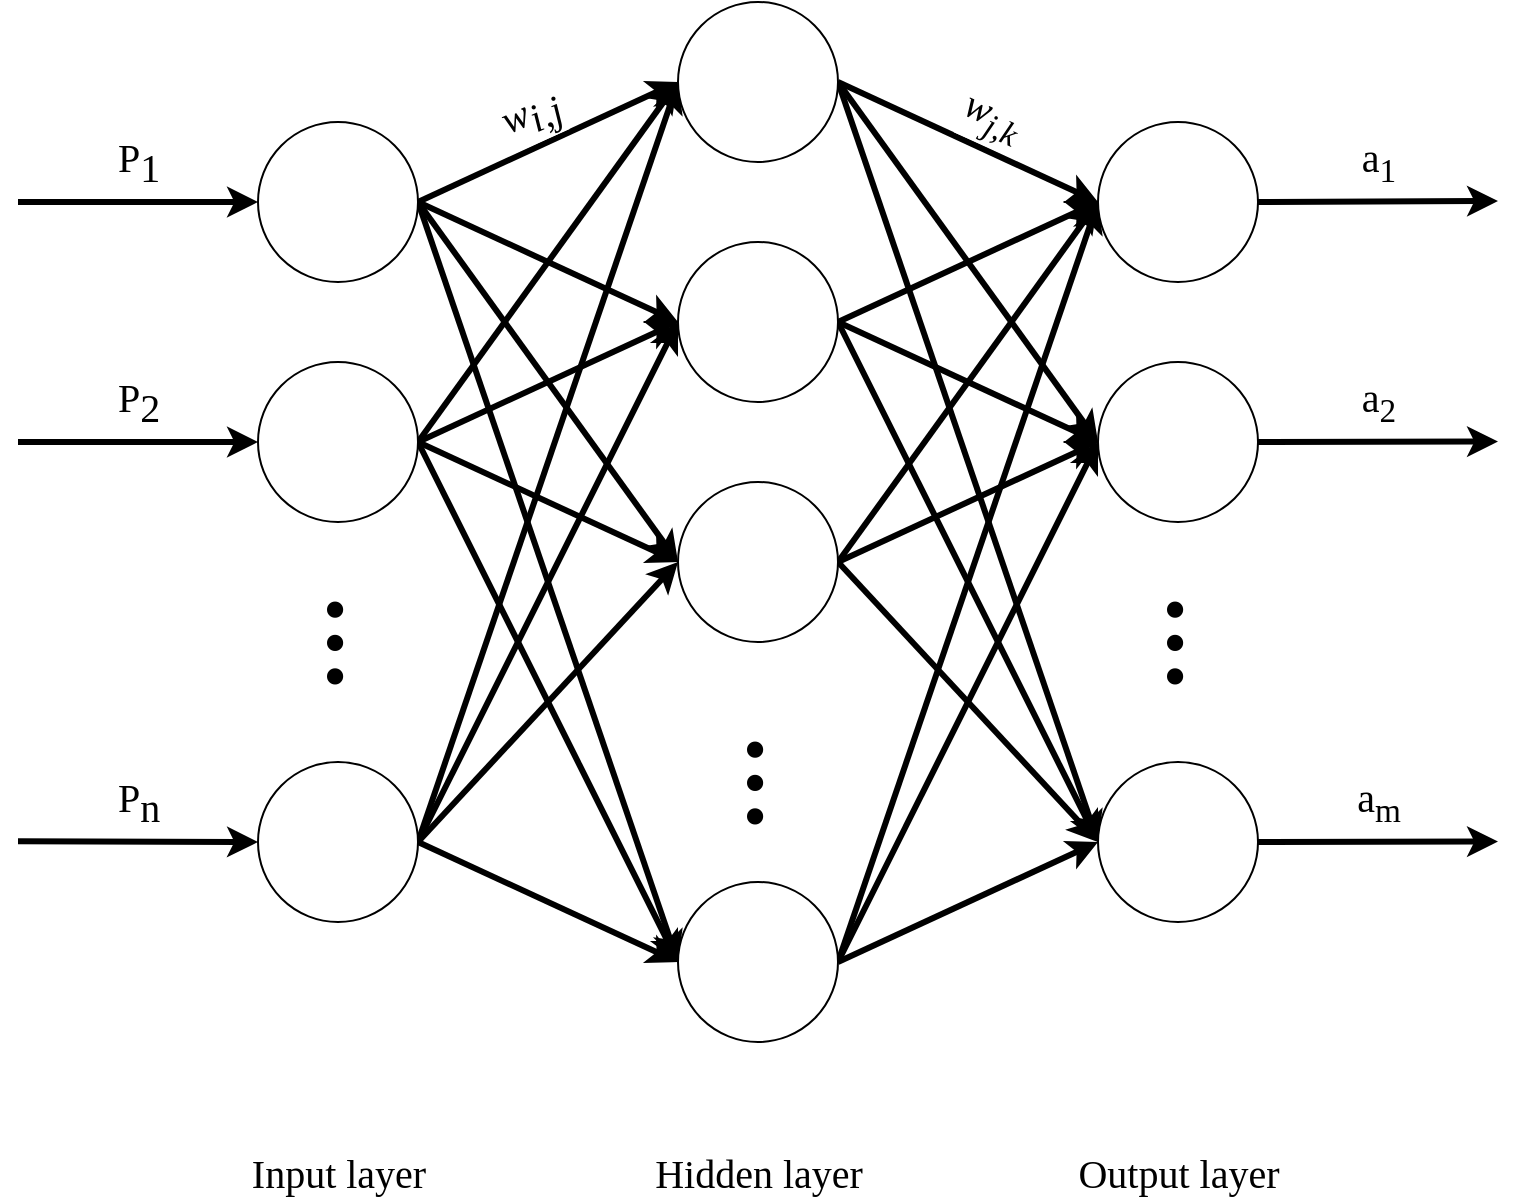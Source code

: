 <mxfile version="19.0.2" type="device"><diagram id="wsyeDkHLohLAfF5xMTwM" name="第 1 页"><mxGraphModel dx="1870" dy="951" grid="1" gridSize="10" guides="1" tooltips="1" connect="1" arrows="1" fold="1" page="1" pageScale="1" pageWidth="827" pageHeight="1169" math="0" shadow="0"><root><mxCell id="0"/><mxCell id="1" parent="0"/><mxCell id="imW-P9mLg0p-1-NLPBD5-20" style="rounded=0;orthogonalLoop=1;jettySize=auto;html=1;fontFamily=Times New Roman;fontSize=50;strokeWidth=3;exitX=1;exitY=0.5;exitDx=0;exitDy=0;entryX=0;entryY=0.5;entryDx=0;entryDy=0;" edge="1" parent="1" source="imW-P9mLg0p-1-NLPBD5-1" target="imW-P9mLg0p-1-NLPBD5-12"><mxGeometry relative="1" as="geometry"/></mxCell><mxCell id="imW-P9mLg0p-1-NLPBD5-44" value="&lt;i style=&quot;font-size: 20px;&quot;&gt;w&lt;sub style=&quot;font-size: 20px;&quot;&gt;i,j&lt;/sub&gt;&lt;/i&gt;" style="edgeLabel;html=1;align=center;verticalAlign=middle;resizable=0;points=[];fontSize=20;fontFamily=Times New Roman;rotation=336;" vertex="1" connectable="0" parent="imW-P9mLg0p-1-NLPBD5-20"><mxGeometry x="-0.353" y="2" relative="1" as="geometry"><mxPoint x="14" y="-23" as="offset"/></mxGeometry></mxCell><mxCell id="imW-P9mLg0p-1-NLPBD5-21" style="edgeStyle=none;rounded=0;orthogonalLoop=1;jettySize=auto;html=1;entryX=0;entryY=0.5;entryDx=0;entryDy=0;fontFamily=Times New Roman;fontSize=50;strokeWidth=3;exitX=1;exitY=0.5;exitDx=0;exitDy=0;" edge="1" parent="1" source="imW-P9mLg0p-1-NLPBD5-1" target="imW-P9mLg0p-1-NLPBD5-11"><mxGeometry relative="1" as="geometry"/></mxCell><mxCell id="imW-P9mLg0p-1-NLPBD5-22" style="edgeStyle=none;rounded=0;orthogonalLoop=1;jettySize=auto;html=1;exitX=1;exitY=0.5;exitDx=0;exitDy=0;entryX=0;entryY=0.5;entryDx=0;entryDy=0;fontFamily=Times New Roman;fontSize=50;strokeWidth=3;" edge="1" parent="1" source="imW-P9mLg0p-1-NLPBD5-1" target="imW-P9mLg0p-1-NLPBD5-13"><mxGeometry relative="1" as="geometry"/></mxCell><mxCell id="imW-P9mLg0p-1-NLPBD5-23" style="edgeStyle=none;rounded=0;orthogonalLoop=1;jettySize=auto;html=1;exitX=1;exitY=0.5;exitDx=0;exitDy=0;entryX=0;entryY=0.5;entryDx=0;entryDy=0;fontFamily=Times New Roman;fontSize=50;strokeWidth=3;" edge="1" parent="1" source="imW-P9mLg0p-1-NLPBD5-1" target="imW-P9mLg0p-1-NLPBD5-14"><mxGeometry relative="1" as="geometry"/></mxCell><mxCell id="imW-P9mLg0p-1-NLPBD5-1" value="" style="ellipse;whiteSpace=wrap;html=1;aspect=fixed;" vertex="1" parent="1"><mxGeometry x="120" y="200" width="80" height="80" as="geometry"/></mxCell><mxCell id="imW-P9mLg0p-1-NLPBD5-27" style="edgeStyle=none;rounded=0;orthogonalLoop=1;jettySize=auto;html=1;exitX=1;exitY=0.5;exitDx=0;exitDy=0;entryX=0;entryY=0.5;entryDx=0;entryDy=0;fontFamily=Times New Roman;fontSize=50;strokeWidth=3;" edge="1" parent="1" source="imW-P9mLg0p-1-NLPBD5-2" target="imW-P9mLg0p-1-NLPBD5-12"><mxGeometry relative="1" as="geometry"/></mxCell><mxCell id="imW-P9mLg0p-1-NLPBD5-28" style="edgeStyle=none;rounded=0;orthogonalLoop=1;jettySize=auto;html=1;exitX=1;exitY=0.5;exitDx=0;exitDy=0;entryX=0;entryY=0.5;entryDx=0;entryDy=0;fontFamily=Times New Roman;fontSize=50;strokeWidth=3;" edge="1" parent="1" source="imW-P9mLg0p-1-NLPBD5-2" target="imW-P9mLg0p-1-NLPBD5-11"><mxGeometry relative="1" as="geometry"/></mxCell><mxCell id="imW-P9mLg0p-1-NLPBD5-29" style="edgeStyle=none;rounded=0;orthogonalLoop=1;jettySize=auto;html=1;exitX=1;exitY=0.5;exitDx=0;exitDy=0;entryX=0;entryY=0.5;entryDx=0;entryDy=0;fontFamily=Times New Roman;fontSize=50;strokeWidth=3;" edge="1" parent="1" source="imW-P9mLg0p-1-NLPBD5-2" target="imW-P9mLg0p-1-NLPBD5-13"><mxGeometry relative="1" as="geometry"/></mxCell><mxCell id="imW-P9mLg0p-1-NLPBD5-30" style="edgeStyle=none;rounded=0;orthogonalLoop=1;jettySize=auto;html=1;exitX=1;exitY=0.5;exitDx=0;exitDy=0;entryX=0;entryY=0.5;entryDx=0;entryDy=0;fontFamily=Times New Roman;fontSize=50;strokeWidth=3;" edge="1" parent="1" source="imW-P9mLg0p-1-NLPBD5-2" target="imW-P9mLg0p-1-NLPBD5-14"><mxGeometry relative="1" as="geometry"/></mxCell><mxCell id="imW-P9mLg0p-1-NLPBD5-2" value="" style="ellipse;whiteSpace=wrap;html=1;aspect=fixed;" vertex="1" parent="1"><mxGeometry x="120" y="320" width="80" height="80" as="geometry"/></mxCell><mxCell id="imW-P9mLg0p-1-NLPBD5-31" style="edgeStyle=none;rounded=0;orthogonalLoop=1;jettySize=auto;html=1;exitX=1;exitY=0.5;exitDx=0;exitDy=0;entryX=0;entryY=0.5;entryDx=0;entryDy=0;fontFamily=Times New Roman;fontSize=50;strokeWidth=3;" edge="1" parent="1" source="imW-P9mLg0p-1-NLPBD5-3" target="imW-P9mLg0p-1-NLPBD5-14"><mxGeometry relative="1" as="geometry"/></mxCell><mxCell id="imW-P9mLg0p-1-NLPBD5-32" style="edgeStyle=none;rounded=0;orthogonalLoop=1;jettySize=auto;html=1;exitX=1;exitY=0.5;exitDx=0;exitDy=0;entryX=0;entryY=0.5;entryDx=0;entryDy=0;fontFamily=Times New Roman;fontSize=50;strokeWidth=3;" edge="1" parent="1" source="imW-P9mLg0p-1-NLPBD5-3" target="imW-P9mLg0p-1-NLPBD5-13"><mxGeometry relative="1" as="geometry"/></mxCell><mxCell id="imW-P9mLg0p-1-NLPBD5-33" style="edgeStyle=none;rounded=0;orthogonalLoop=1;jettySize=auto;html=1;exitX=1;exitY=0.5;exitDx=0;exitDy=0;entryX=0;entryY=0.5;entryDx=0;entryDy=0;fontFamily=Times New Roman;fontSize=50;strokeWidth=3;" edge="1" parent="1" source="imW-P9mLg0p-1-NLPBD5-3" target="imW-P9mLg0p-1-NLPBD5-11"><mxGeometry relative="1" as="geometry"/></mxCell><mxCell id="imW-P9mLg0p-1-NLPBD5-34" style="edgeStyle=none;rounded=0;orthogonalLoop=1;jettySize=auto;html=1;exitX=1;exitY=0.5;exitDx=0;exitDy=0;entryX=0;entryY=0.5;entryDx=0;entryDy=0;fontFamily=Times New Roman;fontSize=50;strokeWidth=3;" edge="1" parent="1" source="imW-P9mLg0p-1-NLPBD5-3" target="imW-P9mLg0p-1-NLPBD5-12"><mxGeometry relative="1" as="geometry"/></mxCell><mxCell id="imW-P9mLg0p-1-NLPBD5-3" value="" style="ellipse;whiteSpace=wrap;html=1;aspect=fixed;" vertex="1" parent="1"><mxGeometry x="120" y="520" width="80" height="80" as="geometry"/></mxCell><mxCell id="imW-P9mLg0p-1-NLPBD5-4" value="" style="endArrow=classic;html=1;rounded=0;entryX=0;entryY=0.5;entryDx=0;entryDy=0;strokeWidth=3;" edge="1" parent="1" target="imW-P9mLg0p-1-NLPBD5-1"><mxGeometry width="50" height="50" relative="1" as="geometry"><mxPoint y="240" as="sourcePoint"/><mxPoint x="440" y="340" as="targetPoint"/></mxGeometry></mxCell><mxCell id="imW-P9mLg0p-1-NLPBD5-5" value="P&lt;sub style=&quot;font-size: 20px;&quot;&gt;1&lt;/sub&gt;" style="edgeLabel;html=1;align=center;verticalAlign=middle;resizable=0;points=[];fontSize=20;fontFamily=Times New Roman;" vertex="1" connectable="0" parent="imW-P9mLg0p-1-NLPBD5-4"><mxGeometry x="-0.519" y="2" relative="1" as="geometry"><mxPoint x="31" y="-18" as="offset"/></mxGeometry></mxCell><mxCell id="imW-P9mLg0p-1-NLPBD5-6" value="" style="endArrow=classic;html=1;rounded=0;entryX=0;entryY=0.5;entryDx=0;entryDy=0;strokeWidth=3;" edge="1" parent="1" target="imW-P9mLg0p-1-NLPBD5-2"><mxGeometry width="50" height="50" relative="1" as="geometry"><mxPoint y="360" as="sourcePoint"/><mxPoint x="110.0" y="359.58" as="targetPoint"/></mxGeometry></mxCell><mxCell id="imW-P9mLg0p-1-NLPBD5-7" value="P&lt;sub style=&quot;font-size: 20px;&quot;&gt;2&lt;/sub&gt;" style="edgeLabel;html=1;align=center;verticalAlign=middle;resizable=0;points=[];fontSize=20;fontFamily=Times New Roman;" vertex="1" connectable="0" parent="imW-P9mLg0p-1-NLPBD5-6"><mxGeometry x="-0.519" y="2" relative="1" as="geometry"><mxPoint x="31" y="-18" as="offset"/></mxGeometry></mxCell><mxCell id="imW-P9mLg0p-1-NLPBD5-8" value="&lt;b style=&quot;font-size: 50px;&quot;&gt;···&lt;/b&gt;" style="text;html=1;align=center;verticalAlign=middle;resizable=0;points=[];autosize=1;strokeColor=none;fillColor=none;fontSize=20;fontFamily=Times New Roman;rotation=90;" vertex="1" parent="1"><mxGeometry x="125" y="440" width="70" height="40" as="geometry"/></mxCell><mxCell id="imW-P9mLg0p-1-NLPBD5-9" value="" style="endArrow=classic;html=1;rounded=0;strokeWidth=3;entryX=0;entryY=0.5;entryDx=0;entryDy=0;" edge="1" parent="1" target="imW-P9mLg0p-1-NLPBD5-3"><mxGeometry width="50" height="50" relative="1" as="geometry"><mxPoint y="559.58" as="sourcePoint"/><mxPoint x="110" y="580" as="targetPoint"/></mxGeometry></mxCell><mxCell id="imW-P9mLg0p-1-NLPBD5-10" value="P&lt;sub style=&quot;font-size: 20px;&quot;&gt;n&lt;/sub&gt;" style="edgeLabel;html=1;align=center;verticalAlign=middle;resizable=0;points=[];fontSize=20;fontFamily=Times New Roman;" vertex="1" connectable="0" parent="imW-P9mLg0p-1-NLPBD5-9"><mxGeometry x="-0.519" y="2" relative="1" as="geometry"><mxPoint x="31" y="-18" as="offset"/></mxGeometry></mxCell><mxCell id="imW-P9mLg0p-1-NLPBD5-35" style="edgeStyle=none;rounded=0;orthogonalLoop=1;jettySize=auto;html=1;exitX=1;exitY=0.5;exitDx=0;exitDy=0;entryX=0;entryY=0.5;entryDx=0;entryDy=0;fontFamily=Times New Roman;fontSize=50;strokeWidth=3;" edge="1" parent="1" source="imW-P9mLg0p-1-NLPBD5-11" target="imW-P9mLg0p-1-NLPBD5-16"><mxGeometry relative="1" as="geometry"/></mxCell><mxCell id="imW-P9mLg0p-1-NLPBD5-36" style="edgeStyle=none;rounded=0;orthogonalLoop=1;jettySize=auto;html=1;exitX=1;exitY=0.5;exitDx=0;exitDy=0;entryX=0;entryY=0.5;entryDx=0;entryDy=0;fontFamily=Times New Roman;fontSize=50;strokeWidth=3;" edge="1" parent="1" source="imW-P9mLg0p-1-NLPBD5-11" target="imW-P9mLg0p-1-NLPBD5-17"><mxGeometry relative="1" as="geometry"/></mxCell><mxCell id="imW-P9mLg0p-1-NLPBD5-37" style="edgeStyle=none;rounded=0;orthogonalLoop=1;jettySize=auto;html=1;exitX=1;exitY=0.5;exitDx=0;exitDy=0;entryX=0;entryY=0.5;entryDx=0;entryDy=0;fontFamily=Times New Roman;fontSize=50;strokeWidth=3;" edge="1" parent="1" source="imW-P9mLg0p-1-NLPBD5-11" target="imW-P9mLg0p-1-NLPBD5-18"><mxGeometry relative="1" as="geometry"/></mxCell><mxCell id="imW-P9mLg0p-1-NLPBD5-11" value="" style="ellipse;whiteSpace=wrap;html=1;aspect=fixed;" vertex="1" parent="1"><mxGeometry x="330" y="260" width="80" height="80" as="geometry"/></mxCell><mxCell id="imW-P9mLg0p-1-NLPBD5-24" style="edgeStyle=none;rounded=0;orthogonalLoop=1;jettySize=auto;html=1;exitX=1;exitY=0.5;exitDx=0;exitDy=0;entryX=0;entryY=0.5;entryDx=0;entryDy=0;fontFamily=Times New Roman;fontSize=50;strokeWidth=3;" edge="1" parent="1" source="imW-P9mLg0p-1-NLPBD5-12" target="imW-P9mLg0p-1-NLPBD5-16"><mxGeometry relative="1" as="geometry"/></mxCell><mxCell id="imW-P9mLg0p-1-NLPBD5-45" value="&lt;i&gt;w&lt;sub&gt;j,k&lt;/sub&gt;&lt;/i&gt;" style="edgeLabel;html=1;align=center;verticalAlign=middle;resizable=0;points=[];fontSize=20;fontFamily=Times New Roman;rotation=24;" vertex="1" connectable="0" parent="imW-P9mLg0p-1-NLPBD5-24"><mxGeometry x="-0.287" y="-2" relative="1" as="geometry"><mxPoint x="31" y="-7" as="offset"/></mxGeometry></mxCell><mxCell id="imW-P9mLg0p-1-NLPBD5-25" style="edgeStyle=none;rounded=0;orthogonalLoop=1;jettySize=auto;html=1;exitX=1;exitY=0.5;exitDx=0;exitDy=0;entryX=0;entryY=0.5;entryDx=0;entryDy=0;fontFamily=Times New Roman;fontSize=50;strokeWidth=3;" edge="1" parent="1" source="imW-P9mLg0p-1-NLPBD5-12" target="imW-P9mLg0p-1-NLPBD5-17"><mxGeometry relative="1" as="geometry"/></mxCell><mxCell id="imW-P9mLg0p-1-NLPBD5-26" style="edgeStyle=none;rounded=0;orthogonalLoop=1;jettySize=auto;html=1;exitX=1;exitY=0.5;exitDx=0;exitDy=0;entryX=0;entryY=0.5;entryDx=0;entryDy=0;fontFamily=Times New Roman;fontSize=50;strokeWidth=3;" edge="1" parent="1" source="imW-P9mLg0p-1-NLPBD5-12" target="imW-P9mLg0p-1-NLPBD5-18"><mxGeometry relative="1" as="geometry"/></mxCell><mxCell id="imW-P9mLg0p-1-NLPBD5-12" value="" style="ellipse;whiteSpace=wrap;html=1;aspect=fixed;" vertex="1" parent="1"><mxGeometry x="330" y="140" width="80" height="80" as="geometry"/></mxCell><mxCell id="imW-P9mLg0p-1-NLPBD5-38" style="edgeStyle=none;rounded=0;orthogonalLoop=1;jettySize=auto;html=1;exitX=1;exitY=0.5;exitDx=0;exitDy=0;entryX=0;entryY=0.5;entryDx=0;entryDy=0;fontFamily=Times New Roman;fontSize=50;strokeWidth=3;" edge="1" parent="1" source="imW-P9mLg0p-1-NLPBD5-13" target="imW-P9mLg0p-1-NLPBD5-17"><mxGeometry relative="1" as="geometry"/></mxCell><mxCell id="imW-P9mLg0p-1-NLPBD5-39" style="edgeStyle=none;rounded=0;orthogonalLoop=1;jettySize=auto;html=1;exitX=1;exitY=0.5;exitDx=0;exitDy=0;entryX=0;entryY=0.5;entryDx=0;entryDy=0;fontFamily=Times New Roman;fontSize=50;strokeWidth=3;" edge="1" parent="1" source="imW-P9mLg0p-1-NLPBD5-13" target="imW-P9mLg0p-1-NLPBD5-16"><mxGeometry relative="1" as="geometry"/></mxCell><mxCell id="imW-P9mLg0p-1-NLPBD5-40" style="edgeStyle=none;rounded=0;orthogonalLoop=1;jettySize=auto;html=1;exitX=1;exitY=0.5;exitDx=0;exitDy=0;entryX=0;entryY=0.5;entryDx=0;entryDy=0;fontFamily=Times New Roman;fontSize=50;strokeWidth=3;" edge="1" parent="1" source="imW-P9mLg0p-1-NLPBD5-13" target="imW-P9mLg0p-1-NLPBD5-18"><mxGeometry relative="1" as="geometry"/></mxCell><mxCell id="imW-P9mLg0p-1-NLPBD5-13" value="" style="ellipse;whiteSpace=wrap;html=1;aspect=fixed;" vertex="1" parent="1"><mxGeometry x="330" y="380" width="80" height="80" as="geometry"/></mxCell><mxCell id="imW-P9mLg0p-1-NLPBD5-41" style="edgeStyle=none;rounded=0;orthogonalLoop=1;jettySize=auto;html=1;exitX=1;exitY=0.5;exitDx=0;exitDy=0;entryX=0;entryY=0.5;entryDx=0;entryDy=0;fontFamily=Times New Roman;fontSize=50;strokeWidth=3;" edge="1" parent="1" source="imW-P9mLg0p-1-NLPBD5-14" target="imW-P9mLg0p-1-NLPBD5-18"><mxGeometry relative="1" as="geometry"/></mxCell><mxCell id="imW-P9mLg0p-1-NLPBD5-42" style="edgeStyle=none;rounded=0;orthogonalLoop=1;jettySize=auto;html=1;exitX=1;exitY=0.5;exitDx=0;exitDy=0;entryX=0;entryY=0.5;entryDx=0;entryDy=0;fontFamily=Times New Roman;fontSize=50;strokeWidth=3;" edge="1" parent="1" source="imW-P9mLg0p-1-NLPBD5-14" target="imW-P9mLg0p-1-NLPBD5-17"><mxGeometry relative="1" as="geometry"/></mxCell><mxCell id="imW-P9mLg0p-1-NLPBD5-43" style="edgeStyle=none;rounded=0;orthogonalLoop=1;jettySize=auto;html=1;exitX=1;exitY=0.5;exitDx=0;exitDy=0;entryX=0;entryY=0.5;entryDx=0;entryDy=0;fontFamily=Times New Roman;fontSize=50;strokeWidth=3;" edge="1" parent="1" source="imW-P9mLg0p-1-NLPBD5-14" target="imW-P9mLg0p-1-NLPBD5-16"><mxGeometry relative="1" as="geometry"/></mxCell><mxCell id="imW-P9mLg0p-1-NLPBD5-14" value="" style="ellipse;whiteSpace=wrap;html=1;aspect=fixed;" vertex="1" parent="1"><mxGeometry x="330" y="580" width="80" height="80" as="geometry"/></mxCell><mxCell id="imW-P9mLg0p-1-NLPBD5-15" value="&lt;b style=&quot;font-size: 50px;&quot;&gt;···&lt;/b&gt;" style="text;html=1;align=center;verticalAlign=middle;resizable=0;points=[];autosize=1;strokeColor=none;fillColor=none;fontSize=20;fontFamily=Times New Roman;rotation=90;" vertex="1" parent="1"><mxGeometry x="335" y="510" width="70" height="40" as="geometry"/></mxCell><mxCell id="imW-P9mLg0p-1-NLPBD5-16" value="" style="ellipse;whiteSpace=wrap;html=1;aspect=fixed;" vertex="1" parent="1"><mxGeometry x="540" y="200" width="80" height="80" as="geometry"/></mxCell><mxCell id="imW-P9mLg0p-1-NLPBD5-17" value="" style="ellipse;whiteSpace=wrap;html=1;aspect=fixed;" vertex="1" parent="1"><mxGeometry x="540" y="320" width="80" height="80" as="geometry"/></mxCell><mxCell id="imW-P9mLg0p-1-NLPBD5-18" value="" style="ellipse;whiteSpace=wrap;html=1;aspect=fixed;" vertex="1" parent="1"><mxGeometry x="540" y="520" width="80" height="80" as="geometry"/></mxCell><mxCell id="imW-P9mLg0p-1-NLPBD5-19" value="&lt;b style=&quot;font-size: 50px;&quot;&gt;···&lt;/b&gt;" style="text;html=1;align=center;verticalAlign=middle;resizable=0;points=[];autosize=1;strokeColor=none;fillColor=none;fontSize=20;fontFamily=Times New Roman;rotation=90;" vertex="1" parent="1"><mxGeometry x="545" y="440" width="70" height="40" as="geometry"/></mxCell><mxCell id="imW-P9mLg0p-1-NLPBD5-46" value="" style="endArrow=classic;html=1;rounded=0;entryX=0;entryY=0.5;entryDx=0;entryDy=0;strokeWidth=3;exitX=1;exitY=0.5;exitDx=0;exitDy=0;" edge="1" parent="1" source="imW-P9mLg0p-1-NLPBD5-16"><mxGeometry width="50" height="50" relative="1" as="geometry"><mxPoint x="620" y="239.52" as="sourcePoint"/><mxPoint x="740" y="239.52" as="targetPoint"/></mxGeometry></mxCell><mxCell id="imW-P9mLg0p-1-NLPBD5-47" value="a&lt;sub&gt;1&lt;/sub&gt;" style="edgeLabel;html=1;align=center;verticalAlign=middle;resizable=0;points=[];fontSize=20;fontFamily=Times New Roman;" vertex="1" connectable="0" parent="imW-P9mLg0p-1-NLPBD5-46"><mxGeometry x="-0.519" y="2" relative="1" as="geometry"><mxPoint x="31" y="-18" as="offset"/></mxGeometry></mxCell><mxCell id="imW-P9mLg0p-1-NLPBD5-48" value="" style="endArrow=classic;html=1;rounded=0;entryX=0;entryY=0.5;entryDx=0;entryDy=0;strokeWidth=3;exitX=1;exitY=0.5;exitDx=0;exitDy=0;" edge="1" parent="1" source="imW-P9mLg0p-1-NLPBD5-17"><mxGeometry width="50" height="50" relative="1" as="geometry"><mxPoint x="630" y="360" as="sourcePoint"/><mxPoint x="740" y="359.76" as="targetPoint"/></mxGeometry></mxCell><mxCell id="imW-P9mLg0p-1-NLPBD5-49" value="a&lt;sub&gt;2&lt;/sub&gt;" style="edgeLabel;html=1;align=center;verticalAlign=middle;resizable=0;points=[];fontSize=20;fontFamily=Times New Roman;" vertex="1" connectable="0" parent="imW-P9mLg0p-1-NLPBD5-48"><mxGeometry x="-0.519" y="2" relative="1" as="geometry"><mxPoint x="31" y="-18" as="offset"/></mxGeometry></mxCell><mxCell id="imW-P9mLg0p-1-NLPBD5-50" value="" style="endArrow=classic;html=1;rounded=0;entryX=0;entryY=0.5;entryDx=0;entryDy=0;strokeWidth=3;exitX=1;exitY=0.5;exitDx=0;exitDy=0;" edge="1" parent="1" source="imW-P9mLg0p-1-NLPBD5-18"><mxGeometry width="50" height="50" relative="1" as="geometry"><mxPoint x="620" y="560.01" as="sourcePoint"/><mxPoint x="740" y="559.77" as="targetPoint"/></mxGeometry></mxCell><mxCell id="imW-P9mLg0p-1-NLPBD5-51" value="a&lt;sub&gt;m&lt;/sub&gt;" style="edgeLabel;html=1;align=center;verticalAlign=middle;resizable=0;points=[];fontSize=20;fontFamily=Times New Roman;" vertex="1" connectable="0" parent="imW-P9mLg0p-1-NLPBD5-50"><mxGeometry x="-0.519" y="2" relative="1" as="geometry"><mxPoint x="31" y="-18" as="offset"/></mxGeometry></mxCell><mxCell id="imW-P9mLg0p-1-NLPBD5-52" value="Input layer" style="text;html=1;align=center;verticalAlign=middle;resizable=0;points=[];autosize=1;strokeColor=none;fillColor=none;fontSize=20;fontFamily=Times New Roman;" vertex="1" parent="1"><mxGeometry x="110" y="710" width="100" height="30" as="geometry"/></mxCell><mxCell id="imW-P9mLg0p-1-NLPBD5-53" value="Hidden layer" style="text;html=1;align=center;verticalAlign=middle;resizable=0;points=[];autosize=1;strokeColor=none;fillColor=none;fontSize=20;fontFamily=Times New Roman;" vertex="1" parent="1"><mxGeometry x="310" y="710" width="120" height="30" as="geometry"/></mxCell><mxCell id="imW-P9mLg0p-1-NLPBD5-54" value="Output layer" style="text;html=1;align=center;verticalAlign=middle;resizable=0;points=[];autosize=1;strokeColor=none;fillColor=none;fontSize=20;fontFamily=Times New Roman;" vertex="1" parent="1"><mxGeometry x="520" y="710" width="120" height="30" as="geometry"/></mxCell></root></mxGraphModel></diagram></mxfile>